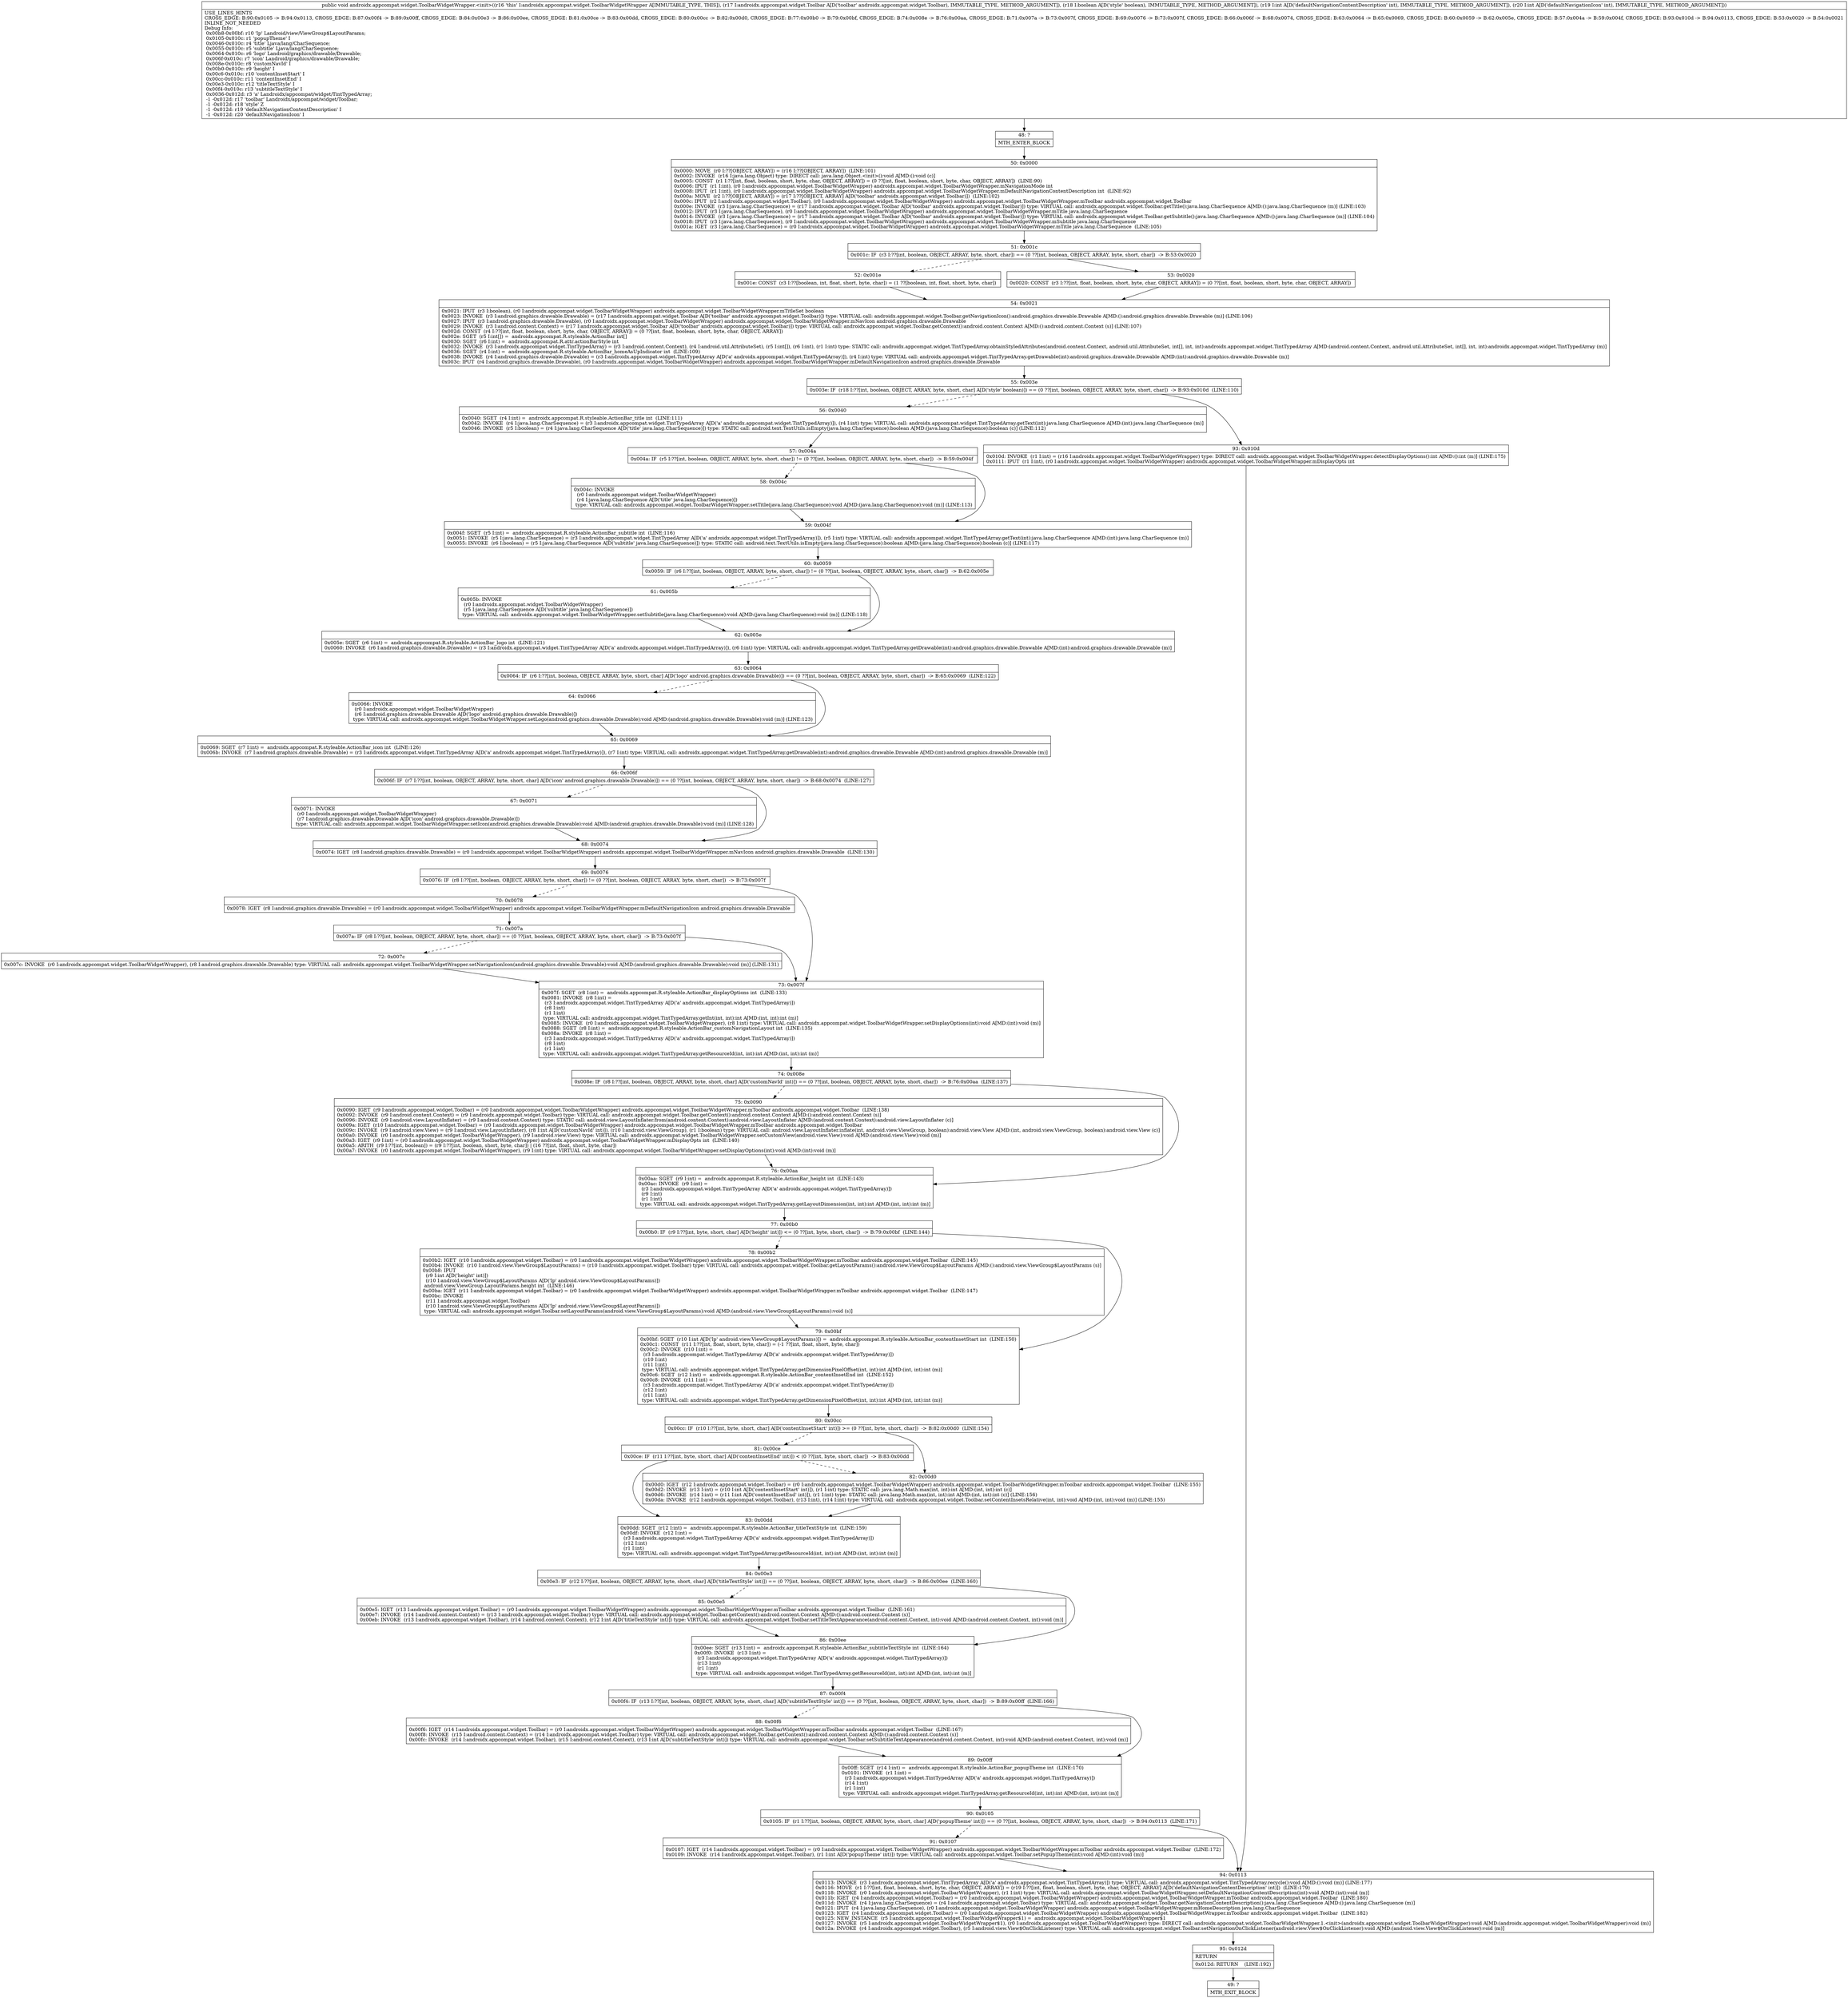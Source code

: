 digraph "CFG forandroidx.appcompat.widget.ToolbarWidgetWrapper.\<init\>(Landroidx\/appcompat\/widget\/Toolbar;ZII)V" {
Node_48 [shape=record,label="{48\:\ ?|MTH_ENTER_BLOCK\l}"];
Node_50 [shape=record,label="{50\:\ 0x0000|0x0000: MOVE  (r0 I:??[OBJECT, ARRAY]) = (r16 I:??[OBJECT, ARRAY])  (LINE:101)\l0x0002: INVOKE  (r16 I:java.lang.Object) type: DIRECT call: java.lang.Object.\<init\>():void A[MD:():void (c)]\l0x0005: CONST  (r1 I:??[int, float, boolean, short, byte, char, OBJECT, ARRAY]) = (0 ??[int, float, boolean, short, byte, char, OBJECT, ARRAY])  (LINE:90)\l0x0006: IPUT  (r1 I:int), (r0 I:androidx.appcompat.widget.ToolbarWidgetWrapper) androidx.appcompat.widget.ToolbarWidgetWrapper.mNavigationMode int \l0x0008: IPUT  (r1 I:int), (r0 I:androidx.appcompat.widget.ToolbarWidgetWrapper) androidx.appcompat.widget.ToolbarWidgetWrapper.mDefaultNavigationContentDescription int  (LINE:92)\l0x000a: MOVE  (r2 I:??[OBJECT, ARRAY]) = (r17 I:??[OBJECT, ARRAY] A[D('toolbar' androidx.appcompat.widget.Toolbar)])  (LINE:102)\l0x000c: IPUT  (r2 I:androidx.appcompat.widget.Toolbar), (r0 I:androidx.appcompat.widget.ToolbarWidgetWrapper) androidx.appcompat.widget.ToolbarWidgetWrapper.mToolbar androidx.appcompat.widget.Toolbar \l0x000e: INVOKE  (r3 I:java.lang.CharSequence) = (r17 I:androidx.appcompat.widget.Toolbar A[D('toolbar' androidx.appcompat.widget.Toolbar)]) type: VIRTUAL call: androidx.appcompat.widget.Toolbar.getTitle():java.lang.CharSequence A[MD:():java.lang.CharSequence (m)] (LINE:103)\l0x0012: IPUT  (r3 I:java.lang.CharSequence), (r0 I:androidx.appcompat.widget.ToolbarWidgetWrapper) androidx.appcompat.widget.ToolbarWidgetWrapper.mTitle java.lang.CharSequence \l0x0014: INVOKE  (r3 I:java.lang.CharSequence) = (r17 I:androidx.appcompat.widget.Toolbar A[D('toolbar' androidx.appcompat.widget.Toolbar)]) type: VIRTUAL call: androidx.appcompat.widget.Toolbar.getSubtitle():java.lang.CharSequence A[MD:():java.lang.CharSequence (m)] (LINE:104)\l0x0018: IPUT  (r3 I:java.lang.CharSequence), (r0 I:androidx.appcompat.widget.ToolbarWidgetWrapper) androidx.appcompat.widget.ToolbarWidgetWrapper.mSubtitle java.lang.CharSequence \l0x001a: IGET  (r3 I:java.lang.CharSequence) = (r0 I:androidx.appcompat.widget.ToolbarWidgetWrapper) androidx.appcompat.widget.ToolbarWidgetWrapper.mTitle java.lang.CharSequence  (LINE:105)\l}"];
Node_51 [shape=record,label="{51\:\ 0x001c|0x001c: IF  (r3 I:??[int, boolean, OBJECT, ARRAY, byte, short, char]) == (0 ??[int, boolean, OBJECT, ARRAY, byte, short, char])  \-\> B:53:0x0020 \l}"];
Node_52 [shape=record,label="{52\:\ 0x001e|0x001e: CONST  (r3 I:??[boolean, int, float, short, byte, char]) = (1 ??[boolean, int, float, short, byte, char]) \l}"];
Node_54 [shape=record,label="{54\:\ 0x0021|0x0021: IPUT  (r3 I:boolean), (r0 I:androidx.appcompat.widget.ToolbarWidgetWrapper) androidx.appcompat.widget.ToolbarWidgetWrapper.mTitleSet boolean \l0x0023: INVOKE  (r3 I:android.graphics.drawable.Drawable) = (r17 I:androidx.appcompat.widget.Toolbar A[D('toolbar' androidx.appcompat.widget.Toolbar)]) type: VIRTUAL call: androidx.appcompat.widget.Toolbar.getNavigationIcon():android.graphics.drawable.Drawable A[MD:():android.graphics.drawable.Drawable (m)] (LINE:106)\l0x0027: IPUT  (r3 I:android.graphics.drawable.Drawable), (r0 I:androidx.appcompat.widget.ToolbarWidgetWrapper) androidx.appcompat.widget.ToolbarWidgetWrapper.mNavIcon android.graphics.drawable.Drawable \l0x0029: INVOKE  (r3 I:android.content.Context) = (r17 I:androidx.appcompat.widget.Toolbar A[D('toolbar' androidx.appcompat.widget.Toolbar)]) type: VIRTUAL call: androidx.appcompat.widget.Toolbar.getContext():android.content.Context A[MD:():android.content.Context (s)] (LINE:107)\l0x002d: CONST  (r4 I:??[int, float, boolean, short, byte, char, OBJECT, ARRAY]) = (0 ??[int, float, boolean, short, byte, char, OBJECT, ARRAY]) \l0x002e: SGET  (r5 I:int[]) =  androidx.appcompat.R.styleable.ActionBar int[] \l0x0030: SGET  (r6 I:int) =  androidx.appcompat.R.attr.actionBarStyle int \l0x0032: INVOKE  (r3 I:androidx.appcompat.widget.TintTypedArray) = (r3 I:android.content.Context), (r4 I:android.util.AttributeSet), (r5 I:int[]), (r6 I:int), (r1 I:int) type: STATIC call: androidx.appcompat.widget.TintTypedArray.obtainStyledAttributes(android.content.Context, android.util.AttributeSet, int[], int, int):androidx.appcompat.widget.TintTypedArray A[MD:(android.content.Context, android.util.AttributeSet, int[], int, int):androidx.appcompat.widget.TintTypedArray (m)]\l0x0036: SGET  (r4 I:int) =  androidx.appcompat.R.styleable.ActionBar_homeAsUpIndicator int  (LINE:109)\l0x0038: INVOKE  (r4 I:android.graphics.drawable.Drawable) = (r3 I:androidx.appcompat.widget.TintTypedArray A[D('a' androidx.appcompat.widget.TintTypedArray)]), (r4 I:int) type: VIRTUAL call: androidx.appcompat.widget.TintTypedArray.getDrawable(int):android.graphics.drawable.Drawable A[MD:(int):android.graphics.drawable.Drawable (m)]\l0x003c: IPUT  (r4 I:android.graphics.drawable.Drawable), (r0 I:androidx.appcompat.widget.ToolbarWidgetWrapper) androidx.appcompat.widget.ToolbarWidgetWrapper.mDefaultNavigationIcon android.graphics.drawable.Drawable \l}"];
Node_55 [shape=record,label="{55\:\ 0x003e|0x003e: IF  (r18 I:??[int, boolean, OBJECT, ARRAY, byte, short, char] A[D('style' boolean)]) == (0 ??[int, boolean, OBJECT, ARRAY, byte, short, char])  \-\> B:93:0x010d  (LINE:110)\l}"];
Node_56 [shape=record,label="{56\:\ 0x0040|0x0040: SGET  (r4 I:int) =  androidx.appcompat.R.styleable.ActionBar_title int  (LINE:111)\l0x0042: INVOKE  (r4 I:java.lang.CharSequence) = (r3 I:androidx.appcompat.widget.TintTypedArray A[D('a' androidx.appcompat.widget.TintTypedArray)]), (r4 I:int) type: VIRTUAL call: androidx.appcompat.widget.TintTypedArray.getText(int):java.lang.CharSequence A[MD:(int):java.lang.CharSequence (m)]\l0x0046: INVOKE  (r5 I:boolean) = (r4 I:java.lang.CharSequence A[D('title' java.lang.CharSequence)]) type: STATIC call: android.text.TextUtils.isEmpty(java.lang.CharSequence):boolean A[MD:(java.lang.CharSequence):boolean (c)] (LINE:112)\l}"];
Node_57 [shape=record,label="{57\:\ 0x004a|0x004a: IF  (r5 I:??[int, boolean, OBJECT, ARRAY, byte, short, char]) != (0 ??[int, boolean, OBJECT, ARRAY, byte, short, char])  \-\> B:59:0x004f \l}"];
Node_58 [shape=record,label="{58\:\ 0x004c|0x004c: INVOKE  \l  (r0 I:androidx.appcompat.widget.ToolbarWidgetWrapper)\l  (r4 I:java.lang.CharSequence A[D('title' java.lang.CharSequence)])\l type: VIRTUAL call: androidx.appcompat.widget.ToolbarWidgetWrapper.setTitle(java.lang.CharSequence):void A[MD:(java.lang.CharSequence):void (m)] (LINE:113)\l}"];
Node_59 [shape=record,label="{59\:\ 0x004f|0x004f: SGET  (r5 I:int) =  androidx.appcompat.R.styleable.ActionBar_subtitle int  (LINE:116)\l0x0051: INVOKE  (r5 I:java.lang.CharSequence) = (r3 I:androidx.appcompat.widget.TintTypedArray A[D('a' androidx.appcompat.widget.TintTypedArray)]), (r5 I:int) type: VIRTUAL call: androidx.appcompat.widget.TintTypedArray.getText(int):java.lang.CharSequence A[MD:(int):java.lang.CharSequence (m)]\l0x0055: INVOKE  (r6 I:boolean) = (r5 I:java.lang.CharSequence A[D('subtitle' java.lang.CharSequence)]) type: STATIC call: android.text.TextUtils.isEmpty(java.lang.CharSequence):boolean A[MD:(java.lang.CharSequence):boolean (c)] (LINE:117)\l}"];
Node_60 [shape=record,label="{60\:\ 0x0059|0x0059: IF  (r6 I:??[int, boolean, OBJECT, ARRAY, byte, short, char]) != (0 ??[int, boolean, OBJECT, ARRAY, byte, short, char])  \-\> B:62:0x005e \l}"];
Node_61 [shape=record,label="{61\:\ 0x005b|0x005b: INVOKE  \l  (r0 I:androidx.appcompat.widget.ToolbarWidgetWrapper)\l  (r5 I:java.lang.CharSequence A[D('subtitle' java.lang.CharSequence)])\l type: VIRTUAL call: androidx.appcompat.widget.ToolbarWidgetWrapper.setSubtitle(java.lang.CharSequence):void A[MD:(java.lang.CharSequence):void (m)] (LINE:118)\l}"];
Node_62 [shape=record,label="{62\:\ 0x005e|0x005e: SGET  (r6 I:int) =  androidx.appcompat.R.styleable.ActionBar_logo int  (LINE:121)\l0x0060: INVOKE  (r6 I:android.graphics.drawable.Drawable) = (r3 I:androidx.appcompat.widget.TintTypedArray A[D('a' androidx.appcompat.widget.TintTypedArray)]), (r6 I:int) type: VIRTUAL call: androidx.appcompat.widget.TintTypedArray.getDrawable(int):android.graphics.drawable.Drawable A[MD:(int):android.graphics.drawable.Drawable (m)]\l}"];
Node_63 [shape=record,label="{63\:\ 0x0064|0x0064: IF  (r6 I:??[int, boolean, OBJECT, ARRAY, byte, short, char] A[D('logo' android.graphics.drawable.Drawable)]) == (0 ??[int, boolean, OBJECT, ARRAY, byte, short, char])  \-\> B:65:0x0069  (LINE:122)\l}"];
Node_64 [shape=record,label="{64\:\ 0x0066|0x0066: INVOKE  \l  (r0 I:androidx.appcompat.widget.ToolbarWidgetWrapper)\l  (r6 I:android.graphics.drawable.Drawable A[D('logo' android.graphics.drawable.Drawable)])\l type: VIRTUAL call: androidx.appcompat.widget.ToolbarWidgetWrapper.setLogo(android.graphics.drawable.Drawable):void A[MD:(android.graphics.drawable.Drawable):void (m)] (LINE:123)\l}"];
Node_65 [shape=record,label="{65\:\ 0x0069|0x0069: SGET  (r7 I:int) =  androidx.appcompat.R.styleable.ActionBar_icon int  (LINE:126)\l0x006b: INVOKE  (r7 I:android.graphics.drawable.Drawable) = (r3 I:androidx.appcompat.widget.TintTypedArray A[D('a' androidx.appcompat.widget.TintTypedArray)]), (r7 I:int) type: VIRTUAL call: androidx.appcompat.widget.TintTypedArray.getDrawable(int):android.graphics.drawable.Drawable A[MD:(int):android.graphics.drawable.Drawable (m)]\l}"];
Node_66 [shape=record,label="{66\:\ 0x006f|0x006f: IF  (r7 I:??[int, boolean, OBJECT, ARRAY, byte, short, char] A[D('icon' android.graphics.drawable.Drawable)]) == (0 ??[int, boolean, OBJECT, ARRAY, byte, short, char])  \-\> B:68:0x0074  (LINE:127)\l}"];
Node_67 [shape=record,label="{67\:\ 0x0071|0x0071: INVOKE  \l  (r0 I:androidx.appcompat.widget.ToolbarWidgetWrapper)\l  (r7 I:android.graphics.drawable.Drawable A[D('icon' android.graphics.drawable.Drawable)])\l type: VIRTUAL call: androidx.appcompat.widget.ToolbarWidgetWrapper.setIcon(android.graphics.drawable.Drawable):void A[MD:(android.graphics.drawable.Drawable):void (m)] (LINE:128)\l}"];
Node_68 [shape=record,label="{68\:\ 0x0074|0x0074: IGET  (r8 I:android.graphics.drawable.Drawable) = (r0 I:androidx.appcompat.widget.ToolbarWidgetWrapper) androidx.appcompat.widget.ToolbarWidgetWrapper.mNavIcon android.graphics.drawable.Drawable  (LINE:130)\l}"];
Node_69 [shape=record,label="{69\:\ 0x0076|0x0076: IF  (r8 I:??[int, boolean, OBJECT, ARRAY, byte, short, char]) != (0 ??[int, boolean, OBJECT, ARRAY, byte, short, char])  \-\> B:73:0x007f \l}"];
Node_70 [shape=record,label="{70\:\ 0x0078|0x0078: IGET  (r8 I:android.graphics.drawable.Drawable) = (r0 I:androidx.appcompat.widget.ToolbarWidgetWrapper) androidx.appcompat.widget.ToolbarWidgetWrapper.mDefaultNavigationIcon android.graphics.drawable.Drawable \l}"];
Node_71 [shape=record,label="{71\:\ 0x007a|0x007a: IF  (r8 I:??[int, boolean, OBJECT, ARRAY, byte, short, char]) == (0 ??[int, boolean, OBJECT, ARRAY, byte, short, char])  \-\> B:73:0x007f \l}"];
Node_72 [shape=record,label="{72\:\ 0x007c|0x007c: INVOKE  (r0 I:androidx.appcompat.widget.ToolbarWidgetWrapper), (r8 I:android.graphics.drawable.Drawable) type: VIRTUAL call: androidx.appcompat.widget.ToolbarWidgetWrapper.setNavigationIcon(android.graphics.drawable.Drawable):void A[MD:(android.graphics.drawable.Drawable):void (m)] (LINE:131)\l}"];
Node_73 [shape=record,label="{73\:\ 0x007f|0x007f: SGET  (r8 I:int) =  androidx.appcompat.R.styleable.ActionBar_displayOptions int  (LINE:133)\l0x0081: INVOKE  (r8 I:int) = \l  (r3 I:androidx.appcompat.widget.TintTypedArray A[D('a' androidx.appcompat.widget.TintTypedArray)])\l  (r8 I:int)\l  (r1 I:int)\l type: VIRTUAL call: androidx.appcompat.widget.TintTypedArray.getInt(int, int):int A[MD:(int, int):int (m)]\l0x0085: INVOKE  (r0 I:androidx.appcompat.widget.ToolbarWidgetWrapper), (r8 I:int) type: VIRTUAL call: androidx.appcompat.widget.ToolbarWidgetWrapper.setDisplayOptions(int):void A[MD:(int):void (m)]\l0x0088: SGET  (r8 I:int) =  androidx.appcompat.R.styleable.ActionBar_customNavigationLayout int  (LINE:135)\l0x008a: INVOKE  (r8 I:int) = \l  (r3 I:androidx.appcompat.widget.TintTypedArray A[D('a' androidx.appcompat.widget.TintTypedArray)])\l  (r8 I:int)\l  (r1 I:int)\l type: VIRTUAL call: androidx.appcompat.widget.TintTypedArray.getResourceId(int, int):int A[MD:(int, int):int (m)]\l}"];
Node_74 [shape=record,label="{74\:\ 0x008e|0x008e: IF  (r8 I:??[int, boolean, OBJECT, ARRAY, byte, short, char] A[D('customNavId' int)]) == (0 ??[int, boolean, OBJECT, ARRAY, byte, short, char])  \-\> B:76:0x00aa  (LINE:137)\l}"];
Node_75 [shape=record,label="{75\:\ 0x0090|0x0090: IGET  (r9 I:androidx.appcompat.widget.Toolbar) = (r0 I:androidx.appcompat.widget.ToolbarWidgetWrapper) androidx.appcompat.widget.ToolbarWidgetWrapper.mToolbar androidx.appcompat.widget.Toolbar  (LINE:138)\l0x0092: INVOKE  (r9 I:android.content.Context) = (r9 I:androidx.appcompat.widget.Toolbar) type: VIRTUAL call: androidx.appcompat.widget.Toolbar.getContext():android.content.Context A[MD:():android.content.Context (s)]\l0x0096: INVOKE  (r9 I:android.view.LayoutInflater) = (r9 I:android.content.Context) type: STATIC call: android.view.LayoutInflater.from(android.content.Context):android.view.LayoutInflater A[MD:(android.content.Context):android.view.LayoutInflater (c)]\l0x009a: IGET  (r10 I:androidx.appcompat.widget.Toolbar) = (r0 I:androidx.appcompat.widget.ToolbarWidgetWrapper) androidx.appcompat.widget.ToolbarWidgetWrapper.mToolbar androidx.appcompat.widget.Toolbar \l0x009c: INVOKE  (r9 I:android.view.View) = (r9 I:android.view.LayoutInflater), (r8 I:int A[D('customNavId' int)]), (r10 I:android.view.ViewGroup), (r1 I:boolean) type: VIRTUAL call: android.view.LayoutInflater.inflate(int, android.view.ViewGroup, boolean):android.view.View A[MD:(int, android.view.ViewGroup, boolean):android.view.View (c)]\l0x00a0: INVOKE  (r0 I:androidx.appcompat.widget.ToolbarWidgetWrapper), (r9 I:android.view.View) type: VIRTUAL call: androidx.appcompat.widget.ToolbarWidgetWrapper.setCustomView(android.view.View):void A[MD:(android.view.View):void (m)]\l0x00a3: IGET  (r9 I:int) = (r0 I:androidx.appcompat.widget.ToolbarWidgetWrapper) androidx.appcompat.widget.ToolbarWidgetWrapper.mDisplayOpts int  (LINE:140)\l0x00a5: ARITH  (r9 I:??[int, boolean]) = (r9 I:??[int, boolean, short, byte, char]) \| (16 ??[int, float, short, byte, char]) \l0x00a7: INVOKE  (r0 I:androidx.appcompat.widget.ToolbarWidgetWrapper), (r9 I:int) type: VIRTUAL call: androidx.appcompat.widget.ToolbarWidgetWrapper.setDisplayOptions(int):void A[MD:(int):void (m)]\l}"];
Node_76 [shape=record,label="{76\:\ 0x00aa|0x00aa: SGET  (r9 I:int) =  androidx.appcompat.R.styleable.ActionBar_height int  (LINE:143)\l0x00ac: INVOKE  (r9 I:int) = \l  (r3 I:androidx.appcompat.widget.TintTypedArray A[D('a' androidx.appcompat.widget.TintTypedArray)])\l  (r9 I:int)\l  (r1 I:int)\l type: VIRTUAL call: androidx.appcompat.widget.TintTypedArray.getLayoutDimension(int, int):int A[MD:(int, int):int (m)]\l}"];
Node_77 [shape=record,label="{77\:\ 0x00b0|0x00b0: IF  (r9 I:??[int, byte, short, char] A[D('height' int)]) \<= (0 ??[int, byte, short, char])  \-\> B:79:0x00bf  (LINE:144)\l}"];
Node_78 [shape=record,label="{78\:\ 0x00b2|0x00b2: IGET  (r10 I:androidx.appcompat.widget.Toolbar) = (r0 I:androidx.appcompat.widget.ToolbarWidgetWrapper) androidx.appcompat.widget.ToolbarWidgetWrapper.mToolbar androidx.appcompat.widget.Toolbar  (LINE:145)\l0x00b4: INVOKE  (r10 I:android.view.ViewGroup$LayoutParams) = (r10 I:androidx.appcompat.widget.Toolbar) type: VIRTUAL call: androidx.appcompat.widget.Toolbar.getLayoutParams():android.view.ViewGroup$LayoutParams A[MD:():android.view.ViewGroup$LayoutParams (s)]\l0x00b8: IPUT  \l  (r9 I:int A[D('height' int)])\l  (r10 I:android.view.ViewGroup$LayoutParams A[D('lp' android.view.ViewGroup$LayoutParams)])\l android.view.ViewGroup.LayoutParams.height int  (LINE:146)\l0x00ba: IGET  (r11 I:androidx.appcompat.widget.Toolbar) = (r0 I:androidx.appcompat.widget.ToolbarWidgetWrapper) androidx.appcompat.widget.ToolbarWidgetWrapper.mToolbar androidx.appcompat.widget.Toolbar  (LINE:147)\l0x00bc: INVOKE  \l  (r11 I:androidx.appcompat.widget.Toolbar)\l  (r10 I:android.view.ViewGroup$LayoutParams A[D('lp' android.view.ViewGroup$LayoutParams)])\l type: VIRTUAL call: androidx.appcompat.widget.Toolbar.setLayoutParams(android.view.ViewGroup$LayoutParams):void A[MD:(android.view.ViewGroup$LayoutParams):void (s)]\l}"];
Node_79 [shape=record,label="{79\:\ 0x00bf|0x00bf: SGET  (r10 I:int A[D('lp' android.view.ViewGroup$LayoutParams)]) =  androidx.appcompat.R.styleable.ActionBar_contentInsetStart int  (LINE:150)\l0x00c1: CONST  (r11 I:??[int, float, short, byte, char]) = (\-1 ??[int, float, short, byte, char]) \l0x00c2: INVOKE  (r10 I:int) = \l  (r3 I:androidx.appcompat.widget.TintTypedArray A[D('a' androidx.appcompat.widget.TintTypedArray)])\l  (r10 I:int)\l  (r11 I:int)\l type: VIRTUAL call: androidx.appcompat.widget.TintTypedArray.getDimensionPixelOffset(int, int):int A[MD:(int, int):int (m)]\l0x00c6: SGET  (r12 I:int) =  androidx.appcompat.R.styleable.ActionBar_contentInsetEnd int  (LINE:152)\l0x00c8: INVOKE  (r11 I:int) = \l  (r3 I:androidx.appcompat.widget.TintTypedArray A[D('a' androidx.appcompat.widget.TintTypedArray)])\l  (r12 I:int)\l  (r11 I:int)\l type: VIRTUAL call: androidx.appcompat.widget.TintTypedArray.getDimensionPixelOffset(int, int):int A[MD:(int, int):int (m)]\l}"];
Node_80 [shape=record,label="{80\:\ 0x00cc|0x00cc: IF  (r10 I:??[int, byte, short, char] A[D('contentInsetStart' int)]) \>= (0 ??[int, byte, short, char])  \-\> B:82:0x00d0  (LINE:154)\l}"];
Node_81 [shape=record,label="{81\:\ 0x00ce|0x00ce: IF  (r11 I:??[int, byte, short, char] A[D('contentInsetEnd' int)]) \< (0 ??[int, byte, short, char])  \-\> B:83:0x00dd \l}"];
Node_83 [shape=record,label="{83\:\ 0x00dd|0x00dd: SGET  (r12 I:int) =  androidx.appcompat.R.styleable.ActionBar_titleTextStyle int  (LINE:159)\l0x00df: INVOKE  (r12 I:int) = \l  (r3 I:androidx.appcompat.widget.TintTypedArray A[D('a' androidx.appcompat.widget.TintTypedArray)])\l  (r12 I:int)\l  (r1 I:int)\l type: VIRTUAL call: androidx.appcompat.widget.TintTypedArray.getResourceId(int, int):int A[MD:(int, int):int (m)]\l}"];
Node_84 [shape=record,label="{84\:\ 0x00e3|0x00e3: IF  (r12 I:??[int, boolean, OBJECT, ARRAY, byte, short, char] A[D('titleTextStyle' int)]) == (0 ??[int, boolean, OBJECT, ARRAY, byte, short, char])  \-\> B:86:0x00ee  (LINE:160)\l}"];
Node_85 [shape=record,label="{85\:\ 0x00e5|0x00e5: IGET  (r13 I:androidx.appcompat.widget.Toolbar) = (r0 I:androidx.appcompat.widget.ToolbarWidgetWrapper) androidx.appcompat.widget.ToolbarWidgetWrapper.mToolbar androidx.appcompat.widget.Toolbar  (LINE:161)\l0x00e7: INVOKE  (r14 I:android.content.Context) = (r13 I:androidx.appcompat.widget.Toolbar) type: VIRTUAL call: androidx.appcompat.widget.Toolbar.getContext():android.content.Context A[MD:():android.content.Context (s)]\l0x00eb: INVOKE  (r13 I:androidx.appcompat.widget.Toolbar), (r14 I:android.content.Context), (r12 I:int A[D('titleTextStyle' int)]) type: VIRTUAL call: androidx.appcompat.widget.Toolbar.setTitleTextAppearance(android.content.Context, int):void A[MD:(android.content.Context, int):void (m)]\l}"];
Node_86 [shape=record,label="{86\:\ 0x00ee|0x00ee: SGET  (r13 I:int) =  androidx.appcompat.R.styleable.ActionBar_subtitleTextStyle int  (LINE:164)\l0x00f0: INVOKE  (r13 I:int) = \l  (r3 I:androidx.appcompat.widget.TintTypedArray A[D('a' androidx.appcompat.widget.TintTypedArray)])\l  (r13 I:int)\l  (r1 I:int)\l type: VIRTUAL call: androidx.appcompat.widget.TintTypedArray.getResourceId(int, int):int A[MD:(int, int):int (m)]\l}"];
Node_87 [shape=record,label="{87\:\ 0x00f4|0x00f4: IF  (r13 I:??[int, boolean, OBJECT, ARRAY, byte, short, char] A[D('subtitleTextStyle' int)]) == (0 ??[int, boolean, OBJECT, ARRAY, byte, short, char])  \-\> B:89:0x00ff  (LINE:166)\l}"];
Node_88 [shape=record,label="{88\:\ 0x00f6|0x00f6: IGET  (r14 I:androidx.appcompat.widget.Toolbar) = (r0 I:androidx.appcompat.widget.ToolbarWidgetWrapper) androidx.appcompat.widget.ToolbarWidgetWrapper.mToolbar androidx.appcompat.widget.Toolbar  (LINE:167)\l0x00f8: INVOKE  (r15 I:android.content.Context) = (r14 I:androidx.appcompat.widget.Toolbar) type: VIRTUAL call: androidx.appcompat.widget.Toolbar.getContext():android.content.Context A[MD:():android.content.Context (s)]\l0x00fc: INVOKE  (r14 I:androidx.appcompat.widget.Toolbar), (r15 I:android.content.Context), (r13 I:int A[D('subtitleTextStyle' int)]) type: VIRTUAL call: androidx.appcompat.widget.Toolbar.setSubtitleTextAppearance(android.content.Context, int):void A[MD:(android.content.Context, int):void (m)]\l}"];
Node_89 [shape=record,label="{89\:\ 0x00ff|0x00ff: SGET  (r14 I:int) =  androidx.appcompat.R.styleable.ActionBar_popupTheme int  (LINE:170)\l0x0101: INVOKE  (r1 I:int) = \l  (r3 I:androidx.appcompat.widget.TintTypedArray A[D('a' androidx.appcompat.widget.TintTypedArray)])\l  (r14 I:int)\l  (r1 I:int)\l type: VIRTUAL call: androidx.appcompat.widget.TintTypedArray.getResourceId(int, int):int A[MD:(int, int):int (m)]\l}"];
Node_90 [shape=record,label="{90\:\ 0x0105|0x0105: IF  (r1 I:??[int, boolean, OBJECT, ARRAY, byte, short, char] A[D('popupTheme' int)]) == (0 ??[int, boolean, OBJECT, ARRAY, byte, short, char])  \-\> B:94:0x0113  (LINE:171)\l}"];
Node_91 [shape=record,label="{91\:\ 0x0107|0x0107: IGET  (r14 I:androidx.appcompat.widget.Toolbar) = (r0 I:androidx.appcompat.widget.ToolbarWidgetWrapper) androidx.appcompat.widget.ToolbarWidgetWrapper.mToolbar androidx.appcompat.widget.Toolbar  (LINE:172)\l0x0109: INVOKE  (r14 I:androidx.appcompat.widget.Toolbar), (r1 I:int A[D('popupTheme' int)]) type: VIRTUAL call: androidx.appcompat.widget.Toolbar.setPopupTheme(int):void A[MD:(int):void (m)]\l}"];
Node_94 [shape=record,label="{94\:\ 0x0113|0x0113: INVOKE  (r3 I:androidx.appcompat.widget.TintTypedArray A[D('a' androidx.appcompat.widget.TintTypedArray)]) type: VIRTUAL call: androidx.appcompat.widget.TintTypedArray.recycle():void A[MD:():void (m)] (LINE:177)\l0x0116: MOVE  (r1 I:??[int, float, boolean, short, byte, char, OBJECT, ARRAY]) = (r19 I:??[int, float, boolean, short, byte, char, OBJECT, ARRAY] A[D('defaultNavigationContentDescription' int)])  (LINE:179)\l0x0118: INVOKE  (r0 I:androidx.appcompat.widget.ToolbarWidgetWrapper), (r1 I:int) type: VIRTUAL call: androidx.appcompat.widget.ToolbarWidgetWrapper.setDefaultNavigationContentDescription(int):void A[MD:(int):void (m)]\l0x011b: IGET  (r4 I:androidx.appcompat.widget.Toolbar) = (r0 I:androidx.appcompat.widget.ToolbarWidgetWrapper) androidx.appcompat.widget.ToolbarWidgetWrapper.mToolbar androidx.appcompat.widget.Toolbar  (LINE:180)\l0x011d: INVOKE  (r4 I:java.lang.CharSequence) = (r4 I:androidx.appcompat.widget.Toolbar) type: VIRTUAL call: androidx.appcompat.widget.Toolbar.getNavigationContentDescription():java.lang.CharSequence A[MD:():java.lang.CharSequence (m)]\l0x0121: IPUT  (r4 I:java.lang.CharSequence), (r0 I:androidx.appcompat.widget.ToolbarWidgetWrapper) androidx.appcompat.widget.ToolbarWidgetWrapper.mHomeDescription java.lang.CharSequence \l0x0123: IGET  (r4 I:androidx.appcompat.widget.Toolbar) = (r0 I:androidx.appcompat.widget.ToolbarWidgetWrapper) androidx.appcompat.widget.ToolbarWidgetWrapper.mToolbar androidx.appcompat.widget.Toolbar  (LINE:182)\l0x0125: NEW_INSTANCE  (r5 I:androidx.appcompat.widget.ToolbarWidgetWrapper$1) =  androidx.appcompat.widget.ToolbarWidgetWrapper$1 \l0x0127: INVOKE  (r5 I:androidx.appcompat.widget.ToolbarWidgetWrapper$1), (r0 I:androidx.appcompat.widget.ToolbarWidgetWrapper) type: DIRECT call: androidx.appcompat.widget.ToolbarWidgetWrapper.1.\<init\>(androidx.appcompat.widget.ToolbarWidgetWrapper):void A[MD:(androidx.appcompat.widget.ToolbarWidgetWrapper):void (m)]\l0x012a: INVOKE  (r4 I:androidx.appcompat.widget.Toolbar), (r5 I:android.view.View$OnClickListener) type: VIRTUAL call: androidx.appcompat.widget.Toolbar.setNavigationOnClickListener(android.view.View$OnClickListener):void A[MD:(android.view.View$OnClickListener):void (m)]\l}"];
Node_95 [shape=record,label="{95\:\ 0x012d|RETURN\l|0x012d: RETURN    (LINE:192)\l}"];
Node_49 [shape=record,label="{49\:\ ?|MTH_EXIT_BLOCK\l}"];
Node_82 [shape=record,label="{82\:\ 0x00d0|0x00d0: IGET  (r12 I:androidx.appcompat.widget.Toolbar) = (r0 I:androidx.appcompat.widget.ToolbarWidgetWrapper) androidx.appcompat.widget.ToolbarWidgetWrapper.mToolbar androidx.appcompat.widget.Toolbar  (LINE:155)\l0x00d2: INVOKE  (r13 I:int) = (r10 I:int A[D('contentInsetStart' int)]), (r1 I:int) type: STATIC call: java.lang.Math.max(int, int):int A[MD:(int, int):int (c)]\l0x00d6: INVOKE  (r14 I:int) = (r11 I:int A[D('contentInsetEnd' int)]), (r1 I:int) type: STATIC call: java.lang.Math.max(int, int):int A[MD:(int, int):int (c)] (LINE:156)\l0x00da: INVOKE  (r12 I:androidx.appcompat.widget.Toolbar), (r13 I:int), (r14 I:int) type: VIRTUAL call: androidx.appcompat.widget.Toolbar.setContentInsetsRelative(int, int):void A[MD:(int, int):void (m)] (LINE:155)\l}"];
Node_93 [shape=record,label="{93\:\ 0x010d|0x010d: INVOKE  (r1 I:int) = (r16 I:androidx.appcompat.widget.ToolbarWidgetWrapper) type: DIRECT call: androidx.appcompat.widget.ToolbarWidgetWrapper.detectDisplayOptions():int A[MD:():int (m)] (LINE:175)\l0x0111: IPUT  (r1 I:int), (r0 I:androidx.appcompat.widget.ToolbarWidgetWrapper) androidx.appcompat.widget.ToolbarWidgetWrapper.mDisplayOpts int \l}"];
Node_53 [shape=record,label="{53\:\ 0x0020|0x0020: CONST  (r3 I:??[int, float, boolean, short, byte, char, OBJECT, ARRAY]) = (0 ??[int, float, boolean, short, byte, char, OBJECT, ARRAY]) \l}"];
MethodNode[shape=record,label="{public void androidx.appcompat.widget.ToolbarWidgetWrapper.\<init\>((r16 'this' I:androidx.appcompat.widget.ToolbarWidgetWrapper A[IMMUTABLE_TYPE, THIS]), (r17 I:androidx.appcompat.widget.Toolbar A[D('toolbar' androidx.appcompat.widget.Toolbar), IMMUTABLE_TYPE, METHOD_ARGUMENT]), (r18 I:boolean A[D('style' boolean), IMMUTABLE_TYPE, METHOD_ARGUMENT]), (r19 I:int A[D('defaultNavigationContentDescription' int), IMMUTABLE_TYPE, METHOD_ARGUMENT]), (r20 I:int A[D('defaultNavigationIcon' int), IMMUTABLE_TYPE, METHOD_ARGUMENT]))  | USE_LINES_HINTS\lCROSS_EDGE: B:90:0x0105 \-\> B:94:0x0113, CROSS_EDGE: B:87:0x00f4 \-\> B:89:0x00ff, CROSS_EDGE: B:84:0x00e3 \-\> B:86:0x00ee, CROSS_EDGE: B:81:0x00ce \-\> B:83:0x00dd, CROSS_EDGE: B:80:0x00cc \-\> B:82:0x00d0, CROSS_EDGE: B:77:0x00b0 \-\> B:79:0x00bf, CROSS_EDGE: B:74:0x008e \-\> B:76:0x00aa, CROSS_EDGE: B:71:0x007a \-\> B:73:0x007f, CROSS_EDGE: B:69:0x0076 \-\> B:73:0x007f, CROSS_EDGE: B:66:0x006f \-\> B:68:0x0074, CROSS_EDGE: B:63:0x0064 \-\> B:65:0x0069, CROSS_EDGE: B:60:0x0059 \-\> B:62:0x005e, CROSS_EDGE: B:57:0x004a \-\> B:59:0x004f, CROSS_EDGE: B:93:0x010d \-\> B:94:0x0113, CROSS_EDGE: B:53:0x0020 \-\> B:54:0x0021\lINLINE_NOT_NEEDED\lDebug Info:\l  0x00b8\-0x00bf: r10 'lp' Landroid\/view\/ViewGroup$LayoutParams;\l  0x0105\-0x010c: r1 'popupTheme' I\l  0x0046\-0x010c: r4 'title' Ljava\/lang\/CharSequence;\l  0x0055\-0x010c: r5 'subtitle' Ljava\/lang\/CharSequence;\l  0x0064\-0x010c: r6 'logo' Landroid\/graphics\/drawable\/Drawable;\l  0x006f\-0x010c: r7 'icon' Landroid\/graphics\/drawable\/Drawable;\l  0x008e\-0x010c: r8 'customNavId' I\l  0x00b0\-0x010c: r9 'height' I\l  0x00c6\-0x010c: r10 'contentInsetStart' I\l  0x00cc\-0x010c: r11 'contentInsetEnd' I\l  0x00e3\-0x010c: r12 'titleTextStyle' I\l  0x00f4\-0x010c: r13 'subtitleTextStyle' I\l  0x0036\-0x012d: r3 'a' Landroidx\/appcompat\/widget\/TintTypedArray;\l  \-1 \-0x012d: r17 'toolbar' Landroidx\/appcompat\/widget\/Toolbar;\l  \-1 \-0x012d: r18 'style' Z\l  \-1 \-0x012d: r19 'defaultNavigationContentDescription' I\l  \-1 \-0x012d: r20 'defaultNavigationIcon' I\l}"];
MethodNode -> Node_48;Node_48 -> Node_50;
Node_50 -> Node_51;
Node_51 -> Node_52[style=dashed];
Node_51 -> Node_53;
Node_52 -> Node_54;
Node_54 -> Node_55;
Node_55 -> Node_56[style=dashed];
Node_55 -> Node_93;
Node_56 -> Node_57;
Node_57 -> Node_58[style=dashed];
Node_57 -> Node_59;
Node_58 -> Node_59;
Node_59 -> Node_60;
Node_60 -> Node_61[style=dashed];
Node_60 -> Node_62;
Node_61 -> Node_62;
Node_62 -> Node_63;
Node_63 -> Node_64[style=dashed];
Node_63 -> Node_65;
Node_64 -> Node_65;
Node_65 -> Node_66;
Node_66 -> Node_67[style=dashed];
Node_66 -> Node_68;
Node_67 -> Node_68;
Node_68 -> Node_69;
Node_69 -> Node_70[style=dashed];
Node_69 -> Node_73;
Node_70 -> Node_71;
Node_71 -> Node_72[style=dashed];
Node_71 -> Node_73;
Node_72 -> Node_73;
Node_73 -> Node_74;
Node_74 -> Node_75[style=dashed];
Node_74 -> Node_76;
Node_75 -> Node_76;
Node_76 -> Node_77;
Node_77 -> Node_78[style=dashed];
Node_77 -> Node_79;
Node_78 -> Node_79;
Node_79 -> Node_80;
Node_80 -> Node_81[style=dashed];
Node_80 -> Node_82;
Node_81 -> Node_82[style=dashed];
Node_81 -> Node_83;
Node_83 -> Node_84;
Node_84 -> Node_85[style=dashed];
Node_84 -> Node_86;
Node_85 -> Node_86;
Node_86 -> Node_87;
Node_87 -> Node_88[style=dashed];
Node_87 -> Node_89;
Node_88 -> Node_89;
Node_89 -> Node_90;
Node_90 -> Node_91[style=dashed];
Node_90 -> Node_94;
Node_91 -> Node_94;
Node_94 -> Node_95;
Node_95 -> Node_49;
Node_82 -> Node_83;
Node_93 -> Node_94;
Node_53 -> Node_54;
}

